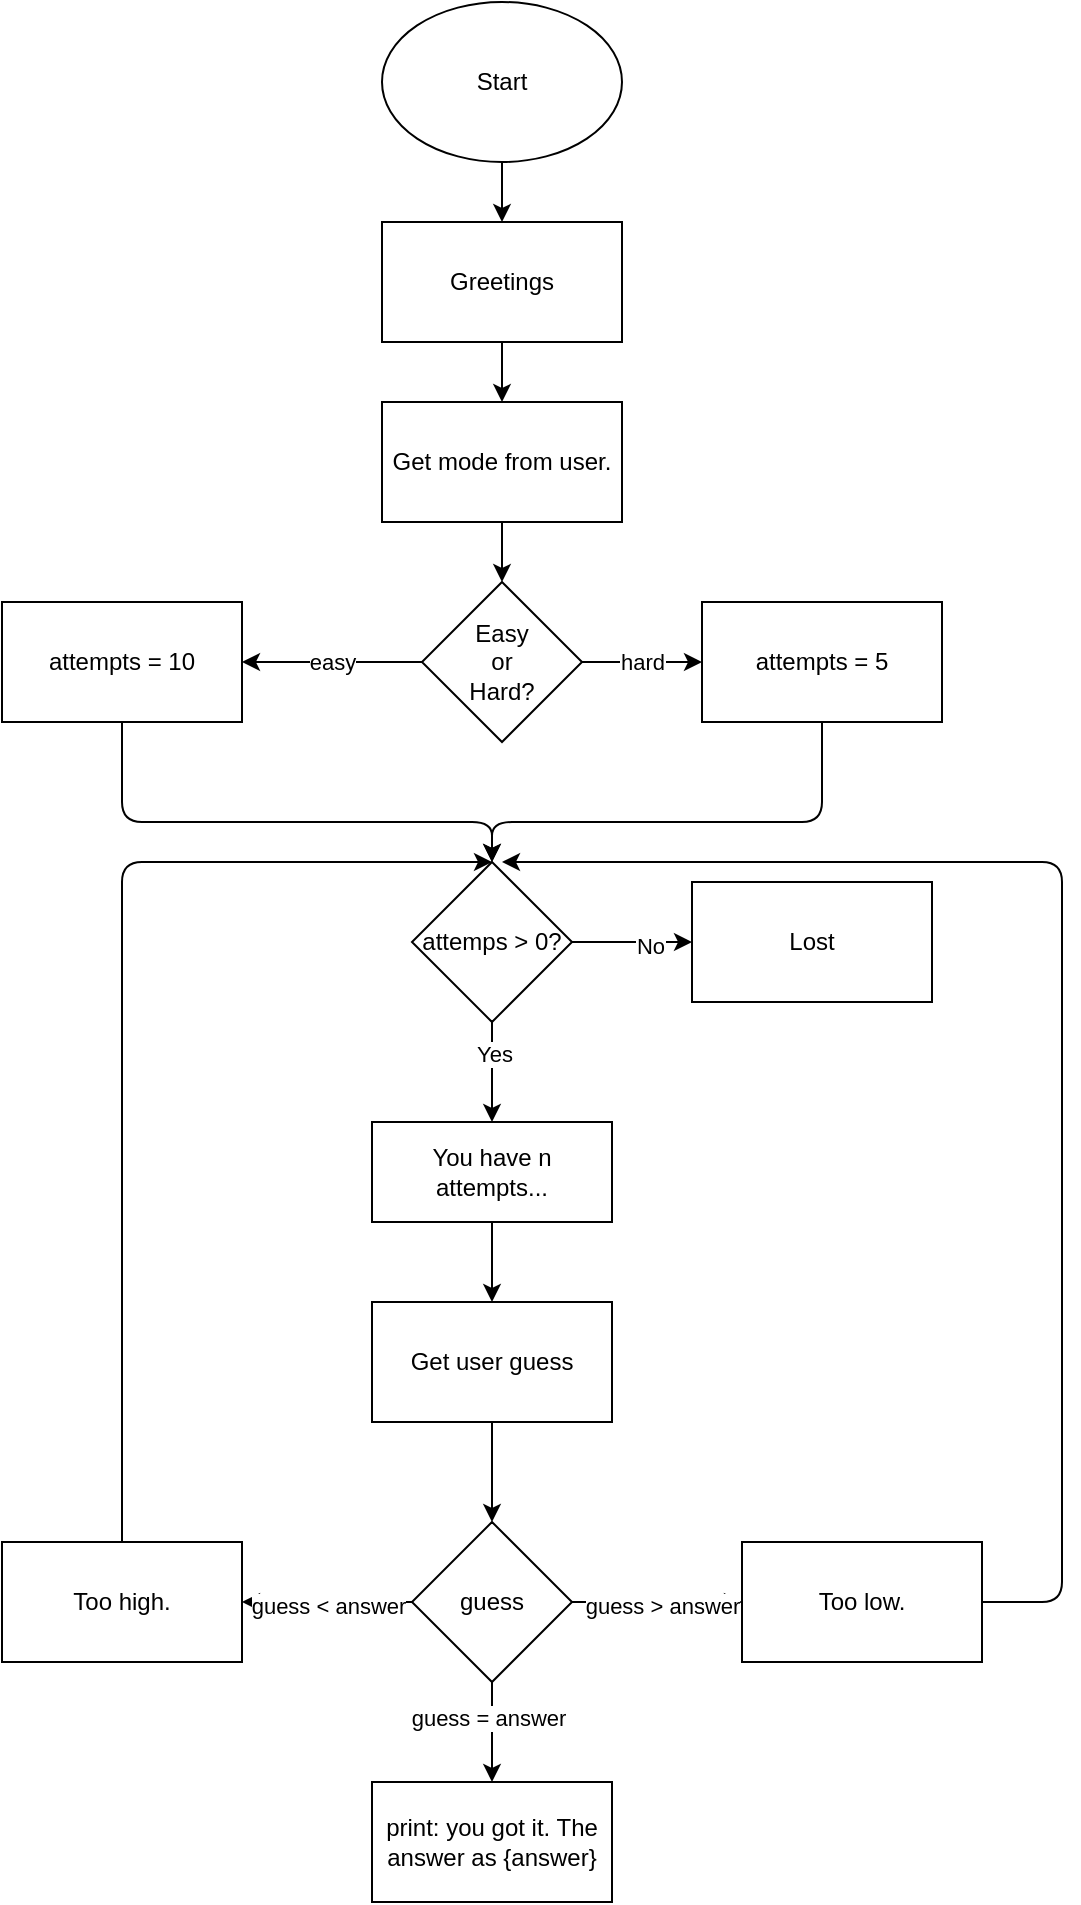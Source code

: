 <mxfile>
    <diagram id="EfUttGZHiqrC1W00HDt_" name="Page-1">
        <mxGraphModel dx="1033" dy="1114" grid="1" gridSize="10" guides="1" tooltips="1" connect="1" arrows="1" fold="1" page="1" pageScale="1" pageWidth="850" pageHeight="1100" math="0" shadow="0">
            <root>
                <mxCell id="0"/>
                <mxCell id="1" parent="0"/>
                <mxCell id="4" value="" style="edgeStyle=none;html=1;" edge="1" parent="1" source="2" target="3">
                    <mxGeometry relative="1" as="geometry"/>
                </mxCell>
                <mxCell id="2" value="Start" style="ellipse;whiteSpace=wrap;html=1;" vertex="1" parent="1">
                    <mxGeometry x="370" y="10" width="120" height="80" as="geometry"/>
                </mxCell>
                <mxCell id="6" value="" style="edgeStyle=none;html=1;" edge="1" parent="1" source="3" target="5">
                    <mxGeometry relative="1" as="geometry"/>
                </mxCell>
                <mxCell id="3" value="Greetings" style="whiteSpace=wrap;html=1;" vertex="1" parent="1">
                    <mxGeometry x="370" y="120" width="120" height="60" as="geometry"/>
                </mxCell>
                <mxCell id="8" value="" style="edgeStyle=none;html=1;" edge="1" parent="1" source="5" target="7">
                    <mxGeometry relative="1" as="geometry"/>
                </mxCell>
                <mxCell id="5" value="Get mode from user." style="whiteSpace=wrap;html=1;" vertex="1" parent="1">
                    <mxGeometry x="370" y="210" width="120" height="60" as="geometry"/>
                </mxCell>
                <mxCell id="10" value="" style="edgeStyle=none;html=1;" edge="1" parent="1" source="7" target="9">
                    <mxGeometry relative="1" as="geometry"/>
                </mxCell>
                <mxCell id="13" value="easy" style="edgeLabel;html=1;align=center;verticalAlign=middle;resizable=0;points=[];" vertex="1" connectable="0" parent="10">
                    <mxGeometry relative="1" as="geometry">
                        <mxPoint as="offset"/>
                    </mxGeometry>
                </mxCell>
                <mxCell id="12" value="hard" style="edgeStyle=none;html=1;" edge="1" parent="1" source="7" target="11">
                    <mxGeometry relative="1" as="geometry"/>
                </mxCell>
                <mxCell id="7" value="Easy&lt;br&gt;or&lt;br&gt;Hard?" style="rhombus;whiteSpace=wrap;html=1;" vertex="1" parent="1">
                    <mxGeometry x="390" y="300" width="80" height="80" as="geometry"/>
                </mxCell>
                <mxCell id="15" value="" style="edgeStyle=none;html=1;entryX=0.5;entryY=0;entryDx=0;entryDy=0;" edge="1" parent="1" source="9" target="21">
                    <mxGeometry relative="1" as="geometry">
                        <Array as="points">
                            <mxPoint x="240" y="420"/>
                            <mxPoint x="330" y="420"/>
                            <mxPoint x="425" y="420"/>
                        </Array>
                    </mxGeometry>
                </mxCell>
                <mxCell id="9" value="attempts = 10" style="whiteSpace=wrap;html=1;" vertex="1" parent="1">
                    <mxGeometry x="180" y="310" width="120" height="60" as="geometry"/>
                </mxCell>
                <mxCell id="16" style="edgeStyle=none;html=1;entryX=0.5;entryY=0;entryDx=0;entryDy=0;" edge="1" parent="1" source="11" target="21">
                    <mxGeometry relative="1" as="geometry">
                        <Array as="points">
                            <mxPoint x="590" y="420"/>
                            <mxPoint x="510" y="420"/>
                            <mxPoint x="425" y="420"/>
                        </Array>
                    </mxGeometry>
                </mxCell>
                <mxCell id="11" value="attempts = 5" style="whiteSpace=wrap;html=1;" vertex="1" parent="1">
                    <mxGeometry x="530" y="310" width="120" height="60" as="geometry"/>
                </mxCell>
                <mxCell id="18" value="" style="edgeStyle=none;html=1;" edge="1" parent="1" source="14" target="17">
                    <mxGeometry relative="1" as="geometry"/>
                </mxCell>
                <mxCell id="14" value="Get user guess" style="whiteSpace=wrap;html=1;" vertex="1" parent="1">
                    <mxGeometry x="365" y="660" width="120" height="60" as="geometry"/>
                </mxCell>
                <mxCell id="20" value="" style="edgeStyle=none;html=1;" edge="1" parent="1" source="17" target="19">
                    <mxGeometry relative="1" as="geometry"/>
                </mxCell>
                <mxCell id="31" value="guess = answer" style="edgeLabel;html=1;align=center;verticalAlign=middle;resizable=0;points=[];" vertex="1" connectable="0" parent="20">
                    <mxGeometry x="-0.28" y="-2" relative="1" as="geometry">
                        <mxPoint as="offset"/>
                    </mxGeometry>
                </mxCell>
                <mxCell id="33" style="edgeStyle=none;html=1;entryX=1;entryY=0.5;entryDx=0;entryDy=0;" edge="1" parent="1" source="17" target="32">
                    <mxGeometry relative="1" as="geometry"/>
                </mxCell>
                <mxCell id="36" value="guess &amp;lt; answer" style="edgeLabel;html=1;align=center;verticalAlign=middle;resizable=0;points=[];" vertex="1" connectable="0" parent="33">
                    <mxGeometry x="-0.012" y="2" relative="1" as="geometry">
                        <mxPoint as="offset"/>
                    </mxGeometry>
                </mxCell>
                <mxCell id="35" style="edgeStyle=none;html=1;exitX=1;exitY=0.5;exitDx=0;exitDy=0;entryX=0;entryY=0.5;entryDx=0;entryDy=0;" edge="1" parent="1" source="17" target="34">
                    <mxGeometry relative="1" as="geometry"/>
                </mxCell>
                <mxCell id="37" value="guess &amp;gt; answer" style="edgeLabel;html=1;align=center;verticalAlign=middle;resizable=0;points=[];" vertex="1" connectable="0" parent="35">
                    <mxGeometry x="0.059" y="-2" relative="1" as="geometry">
                        <mxPoint as="offset"/>
                    </mxGeometry>
                </mxCell>
                <mxCell id="17" value="guess" style="rhombus;whiteSpace=wrap;html=1;" vertex="1" parent="1">
                    <mxGeometry x="385" y="770" width="80" height="80" as="geometry"/>
                </mxCell>
                <mxCell id="19" value="print: you got it. The answer as {answer}" style="whiteSpace=wrap;html=1;" vertex="1" parent="1">
                    <mxGeometry x="365" y="900" width="120" height="60" as="geometry"/>
                </mxCell>
                <mxCell id="23" style="edgeStyle=none;html=1;entryX=0.5;entryY=0;entryDx=0;entryDy=0;" edge="1" parent="1" source="21" target="38">
                    <mxGeometry relative="1" as="geometry">
                        <mxPoint x="470" y="560" as="targetPoint"/>
                    </mxGeometry>
                </mxCell>
                <mxCell id="30" value="Yes" style="edgeLabel;html=1;align=center;verticalAlign=middle;resizable=0;points=[];" vertex="1" connectable="0" parent="23">
                    <mxGeometry x="-0.36" y="1" relative="1" as="geometry">
                        <mxPoint as="offset"/>
                    </mxGeometry>
                </mxCell>
                <mxCell id="26" value="" style="edgeStyle=none;html=1;" edge="1" parent="1" source="21" target="25">
                    <mxGeometry relative="1" as="geometry"/>
                </mxCell>
                <mxCell id="29" value="No" style="edgeLabel;html=1;align=center;verticalAlign=middle;resizable=0;points=[];" vertex="1" connectable="0" parent="26">
                    <mxGeometry x="0.3" y="-2" relative="1" as="geometry">
                        <mxPoint as="offset"/>
                    </mxGeometry>
                </mxCell>
                <mxCell id="21" value="attemps &amp;gt; 0?" style="rhombus;whiteSpace=wrap;html=1;" vertex="1" parent="1">
                    <mxGeometry x="385" y="440" width="80" height="80" as="geometry"/>
                </mxCell>
                <mxCell id="25" value="Lost" style="whiteSpace=wrap;html=1;" vertex="1" parent="1">
                    <mxGeometry x="525" y="450" width="120" height="60" as="geometry"/>
                </mxCell>
                <mxCell id="41" style="edgeStyle=none;html=1;entryX=0.5;entryY=0;entryDx=0;entryDy=0;" edge="1" parent="1" source="32" target="21">
                    <mxGeometry relative="1" as="geometry">
                        <mxPoint x="240" y="470" as="targetPoint"/>
                        <Array as="points">
                            <mxPoint x="240" y="440"/>
                        </Array>
                    </mxGeometry>
                </mxCell>
                <mxCell id="32" value="Too high." style="whiteSpace=wrap;html=1;" vertex="1" parent="1">
                    <mxGeometry x="180" y="780" width="120" height="60" as="geometry"/>
                </mxCell>
                <mxCell id="42" style="edgeStyle=none;html=1;" edge="1" parent="1" source="34">
                    <mxGeometry relative="1" as="geometry">
                        <mxPoint x="430" y="440" as="targetPoint"/>
                        <Array as="points">
                            <mxPoint x="710" y="810"/>
                            <mxPoint x="710" y="440"/>
                        </Array>
                    </mxGeometry>
                </mxCell>
                <mxCell id="34" value="Too low." style="whiteSpace=wrap;html=1;" vertex="1" parent="1">
                    <mxGeometry x="550" y="780" width="120" height="60" as="geometry"/>
                </mxCell>
                <mxCell id="40" style="edgeStyle=none;html=1;entryX=0.5;entryY=0;entryDx=0;entryDy=0;" edge="1" parent="1" source="38" target="14">
                    <mxGeometry relative="1" as="geometry"/>
                </mxCell>
                <mxCell id="38" value="You have n attempts..." style="whiteSpace=wrap;html=1;" vertex="1" parent="1">
                    <mxGeometry x="365" y="570" width="120" height="50" as="geometry"/>
                </mxCell>
            </root>
        </mxGraphModel>
    </diagram>
</mxfile>